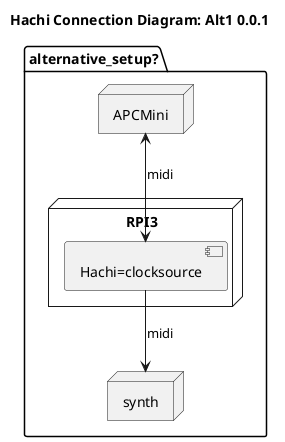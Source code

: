 @startuml
title
Hachi Connection Diagram: Alt1 0.0.1
end title

package alternative_setup? {
node APCMini as apc
node synth as synth2

node RPI3 {
component  "Hachi=clocksource" as hachic
}

hachic <-up-> apc: midi
hachic --> synth2: midi
}
@enduml
